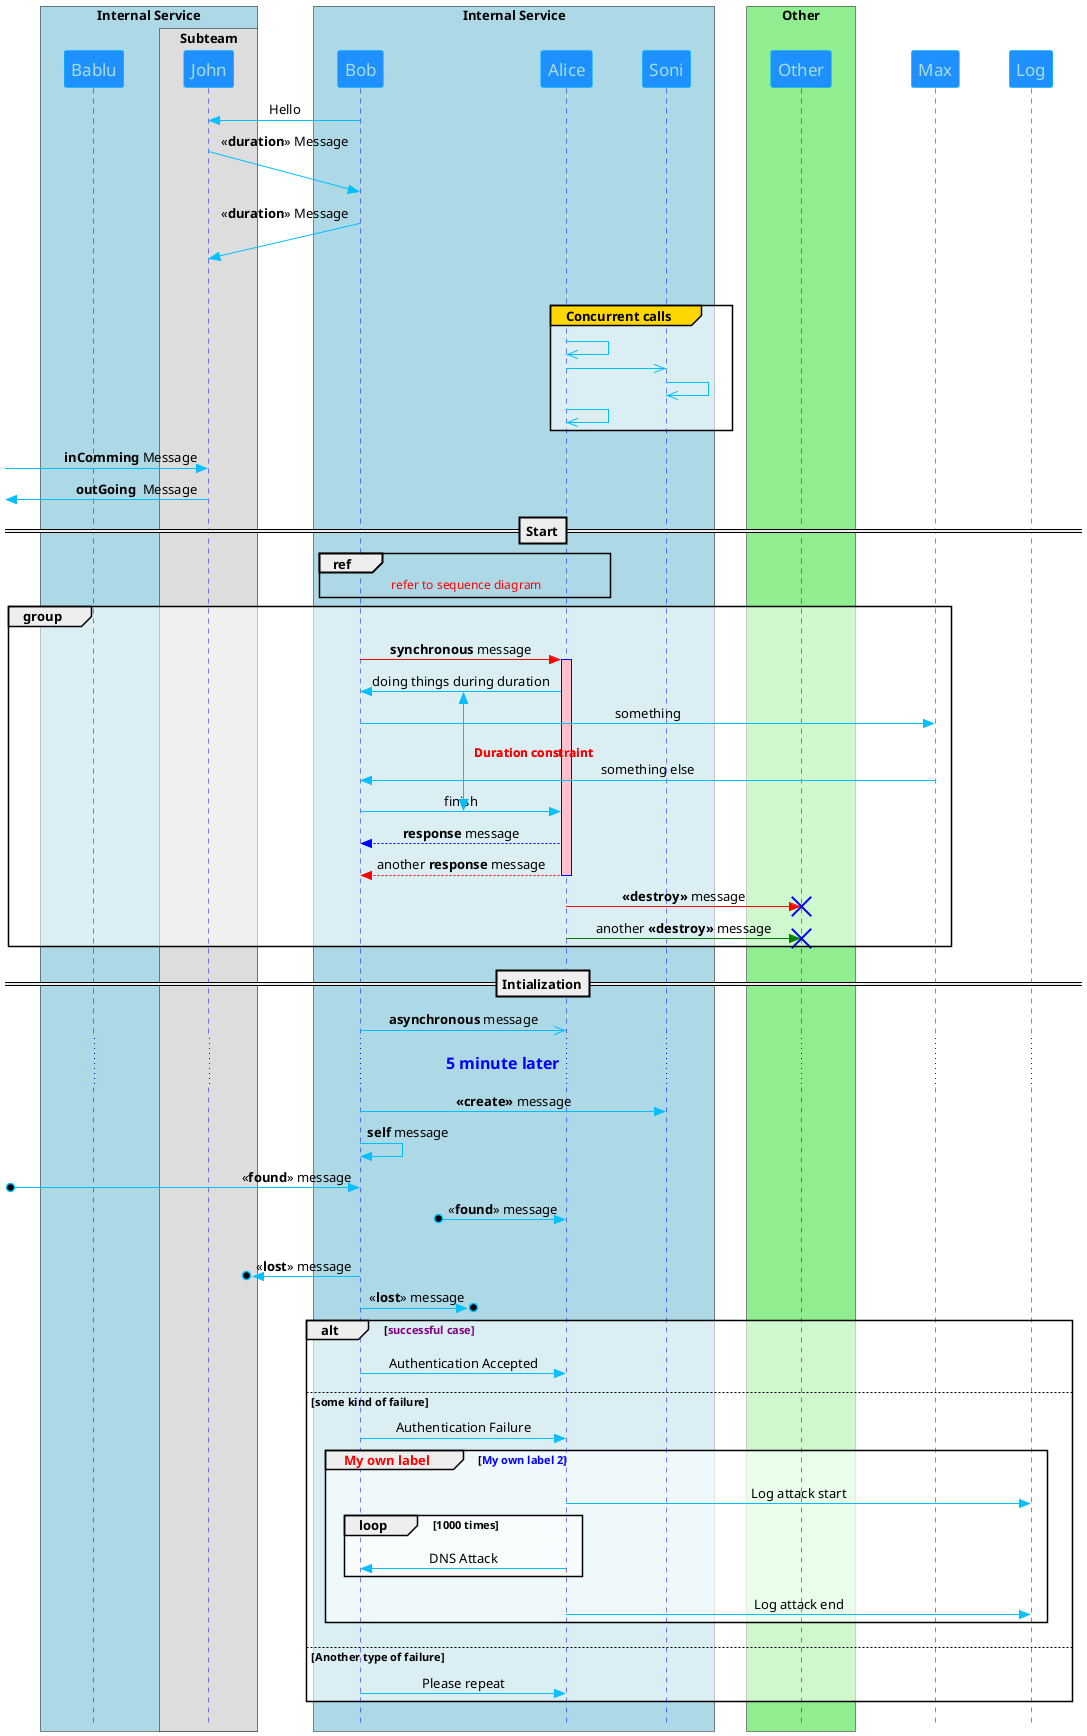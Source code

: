 @startuml
!pragma teoz true

'good for activity diagrams
skinparam defaultTextAlignment center
'wraps the text after mentioned characters, let say 100 in our case
skinparam wrapwidth 100


'good for sequence diagram arrows text
skinparam sequenceMessageAlign center
skinparam Shadowing true
skinparam responseMessageBelowArrow true
skinparam SequenceGroupBodyBackgroundColor #FFFFFF90

    skinparam ParticipantPadding 20
    skinparam BoxPadding 10
    skinparam style strictuml

 skinparam sequence {
    ArrowColor DeepSkyBlue
    ActorBorderColor DeepSkyBlue
    LifeLineBorderColor blue
    LifeLineBackgroundColor #A9DCDF
    ParticipantBorderColor DeepSkyBlue
    ParticipantBackgroundColor DodgerBlue
    ParticipantFontName Impact
    ParticipantFontSize 17
    ParticipantFontColor #A9DCDF
    ActorBackgroundColor aqua
    ActorFontColor DeepSkyBlue
    ActorFontSize 17
    ActorFontName Aapex
}

box "Internal Service" #LightBlue
    participant Bablu
        box "Subteam"
        participant Alice
        participant John
        end box
end box

participant Other
 Bob -> John    : Hello
John ->(40) Bob: <<**duration**>> Message
Bob ->(35) John: <<**duration**>> Message

group#gold Concurrent calls

    Alice ->> Alice
    Alice ->> Soni
    Soni ->> Soni
    Alice ->> Alice
end

[-> John: <b>inComming</b> Message
[<- John: <b>outGoing </b> Message
==Start==
ref over Alice, Bob : <color:red> refer to sequence diagram
box "Internal Service" #LightBlue
    participant Bob
    participant Alice
     participant Soni << (C,#ADD1B2) Testable >>
end box

box "Other" #LightGreen
    participant Other
end box

group group
    Bob -[#red]> Alice ++ #pink: <b>synchronous</b> message

        {start} Alice -> Bob : doing things during duration
        Bob -> Max : something
        ||||
        Max -> Bob : something else
        {end} Bob -> Alice : finish
        {start} <->  {end} : <color:red> <b> <size:12>Duration constraint

    Alice --[#blue]> Bob : <b>response</b> message
    return another <b>response</b> message
    Alice -[#red]> Other : <b><<destroy>></b> message
    destroy Other
    Alice -[#green]> Other !!  : another <b><<destroy>></b> message
end
==Intialization==

Bob ->> Alice : <b>asynchronous</b> message
...<color:blue><b><size:16>5 minute later \t\t\t\t...

Bob -> Soni ** : **<<create>>** message

Bob -> Bob : **self** message
[o-> Bob : <<**found**>> message
?o-> Alice : <<**found**>> message
||||
?o<- Bob : <<**lost**>> message
Bob ->o? : <<**lost**>> message
alt <color:purple>successful case
Bob -> Alice: Authentication Accepted
else some kind of failure
Bob -> Alice: Authentication Failure
    group <color:red> My own label [<color:blue>My own label 2]

    Alice -> Log : Log attack start
        loop 1000 times
            Alice -> Bob: DNS Attack
        end
    Alice -> Log : Log attack end
    end
else Another type of failure
Bob -> Alice: Please repeat
end

@enduml